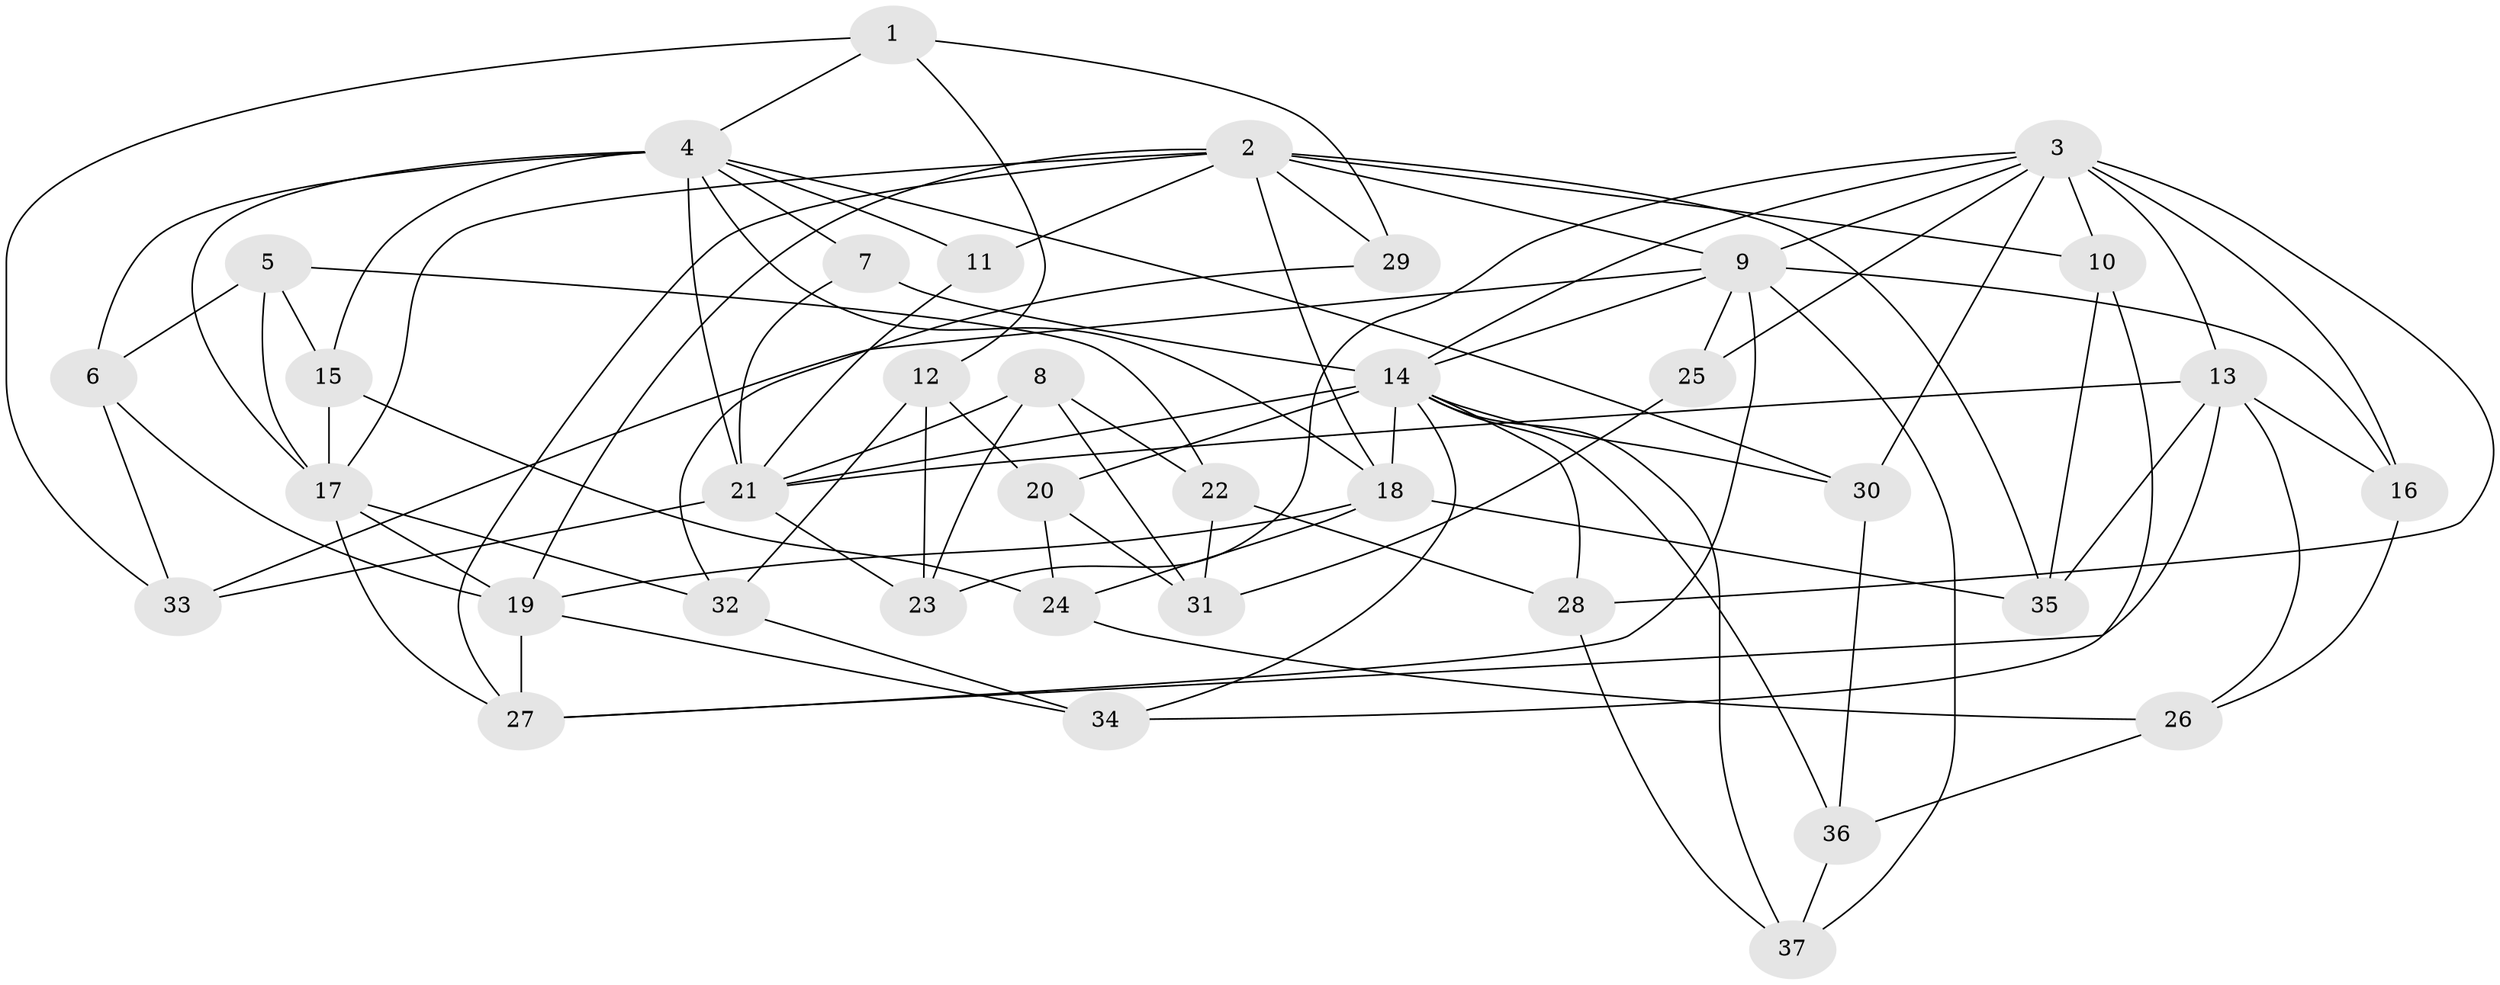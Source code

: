 // original degree distribution, {4: 1.0}
// Generated by graph-tools (version 1.1) at 2025/38/03/09/25 02:38:06]
// undirected, 37 vertices, 92 edges
graph export_dot {
graph [start="1"]
  node [color=gray90,style=filled];
  1;
  2;
  3;
  4;
  5;
  6;
  7;
  8;
  9;
  10;
  11;
  12;
  13;
  14;
  15;
  16;
  17;
  18;
  19;
  20;
  21;
  22;
  23;
  24;
  25;
  26;
  27;
  28;
  29;
  30;
  31;
  32;
  33;
  34;
  35;
  36;
  37;
  1 -- 4 [weight=1.0];
  1 -- 12 [weight=1.0];
  1 -- 29 [weight=1.0];
  1 -- 33 [weight=1.0];
  2 -- 9 [weight=1.0];
  2 -- 10 [weight=1.0];
  2 -- 11 [weight=2.0];
  2 -- 17 [weight=1.0];
  2 -- 18 [weight=2.0];
  2 -- 19 [weight=1.0];
  2 -- 27 [weight=1.0];
  2 -- 29 [weight=2.0];
  2 -- 35 [weight=1.0];
  3 -- 9 [weight=1.0];
  3 -- 10 [weight=1.0];
  3 -- 13 [weight=2.0];
  3 -- 14 [weight=1.0];
  3 -- 16 [weight=2.0];
  3 -- 23 [weight=1.0];
  3 -- 25 [weight=2.0];
  3 -- 28 [weight=1.0];
  3 -- 30 [weight=1.0];
  4 -- 6 [weight=1.0];
  4 -- 7 [weight=1.0];
  4 -- 11 [weight=1.0];
  4 -- 15 [weight=1.0];
  4 -- 17 [weight=2.0];
  4 -- 18 [weight=1.0];
  4 -- 21 [weight=1.0];
  4 -- 30 [weight=1.0];
  5 -- 6 [weight=1.0];
  5 -- 15 [weight=1.0];
  5 -- 17 [weight=1.0];
  5 -- 22 [weight=1.0];
  6 -- 19 [weight=1.0];
  6 -- 33 [weight=1.0];
  7 -- 14 [weight=2.0];
  7 -- 21 [weight=1.0];
  8 -- 21 [weight=1.0];
  8 -- 22 [weight=1.0];
  8 -- 23 [weight=1.0];
  8 -- 31 [weight=1.0];
  9 -- 14 [weight=1.0];
  9 -- 16 [weight=1.0];
  9 -- 25 [weight=1.0];
  9 -- 27 [weight=1.0];
  9 -- 33 [weight=1.0];
  9 -- 37 [weight=1.0];
  10 -- 34 [weight=1.0];
  10 -- 35 [weight=1.0];
  11 -- 21 [weight=1.0];
  12 -- 20 [weight=1.0];
  12 -- 23 [weight=1.0];
  12 -- 32 [weight=1.0];
  13 -- 16 [weight=2.0];
  13 -- 21 [weight=3.0];
  13 -- 26 [weight=1.0];
  13 -- 27 [weight=1.0];
  13 -- 35 [weight=1.0];
  14 -- 18 [weight=1.0];
  14 -- 20 [weight=1.0];
  14 -- 21 [weight=1.0];
  14 -- 28 [weight=1.0];
  14 -- 30 [weight=1.0];
  14 -- 34 [weight=1.0];
  14 -- 36 [weight=1.0];
  14 -- 37 [weight=1.0];
  15 -- 17 [weight=1.0];
  15 -- 24 [weight=1.0];
  16 -- 26 [weight=1.0];
  17 -- 19 [weight=3.0];
  17 -- 27 [weight=1.0];
  17 -- 32 [weight=1.0];
  18 -- 19 [weight=2.0];
  18 -- 24 [weight=1.0];
  18 -- 35 [weight=1.0];
  19 -- 27 [weight=2.0];
  19 -- 34 [weight=1.0];
  20 -- 24 [weight=1.0];
  20 -- 31 [weight=1.0];
  21 -- 23 [weight=1.0];
  21 -- 33 [weight=1.0];
  22 -- 28 [weight=1.0];
  22 -- 31 [weight=1.0];
  24 -- 26 [weight=1.0];
  25 -- 31 [weight=1.0];
  26 -- 36 [weight=1.0];
  28 -- 37 [weight=1.0];
  29 -- 32 [weight=1.0];
  30 -- 36 [weight=1.0];
  32 -- 34 [weight=1.0];
  36 -- 37 [weight=1.0];
}
